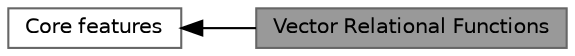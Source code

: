 digraph "Vector Relational Functions"
{
 // LATEX_PDF_SIZE
  bgcolor="transparent";
  edge [fontname=Helvetica,fontsize=10,labelfontname=Helvetica,labelfontsize=10];
  node [fontname=Helvetica,fontsize=10,shape=box,height=0.2,width=0.4];
  rankdir=LR;
  Node2 [id="Node000002",label="Core features",height=0.2,width=0.4,color="grey40", fillcolor="white", style="filled",URL="$group__core.html",tooltip="Features that implement in C++ the GLSL specification as closely as possible."];
  Node1 [id="Node000001",label="Vector Relational Functions",height=0.2,width=0.4,color="gray40", fillcolor="grey60", style="filled", fontcolor="black",tooltip=" "];
  Node2->Node1 [shape=plaintext, dir="back", style="solid"];
}
